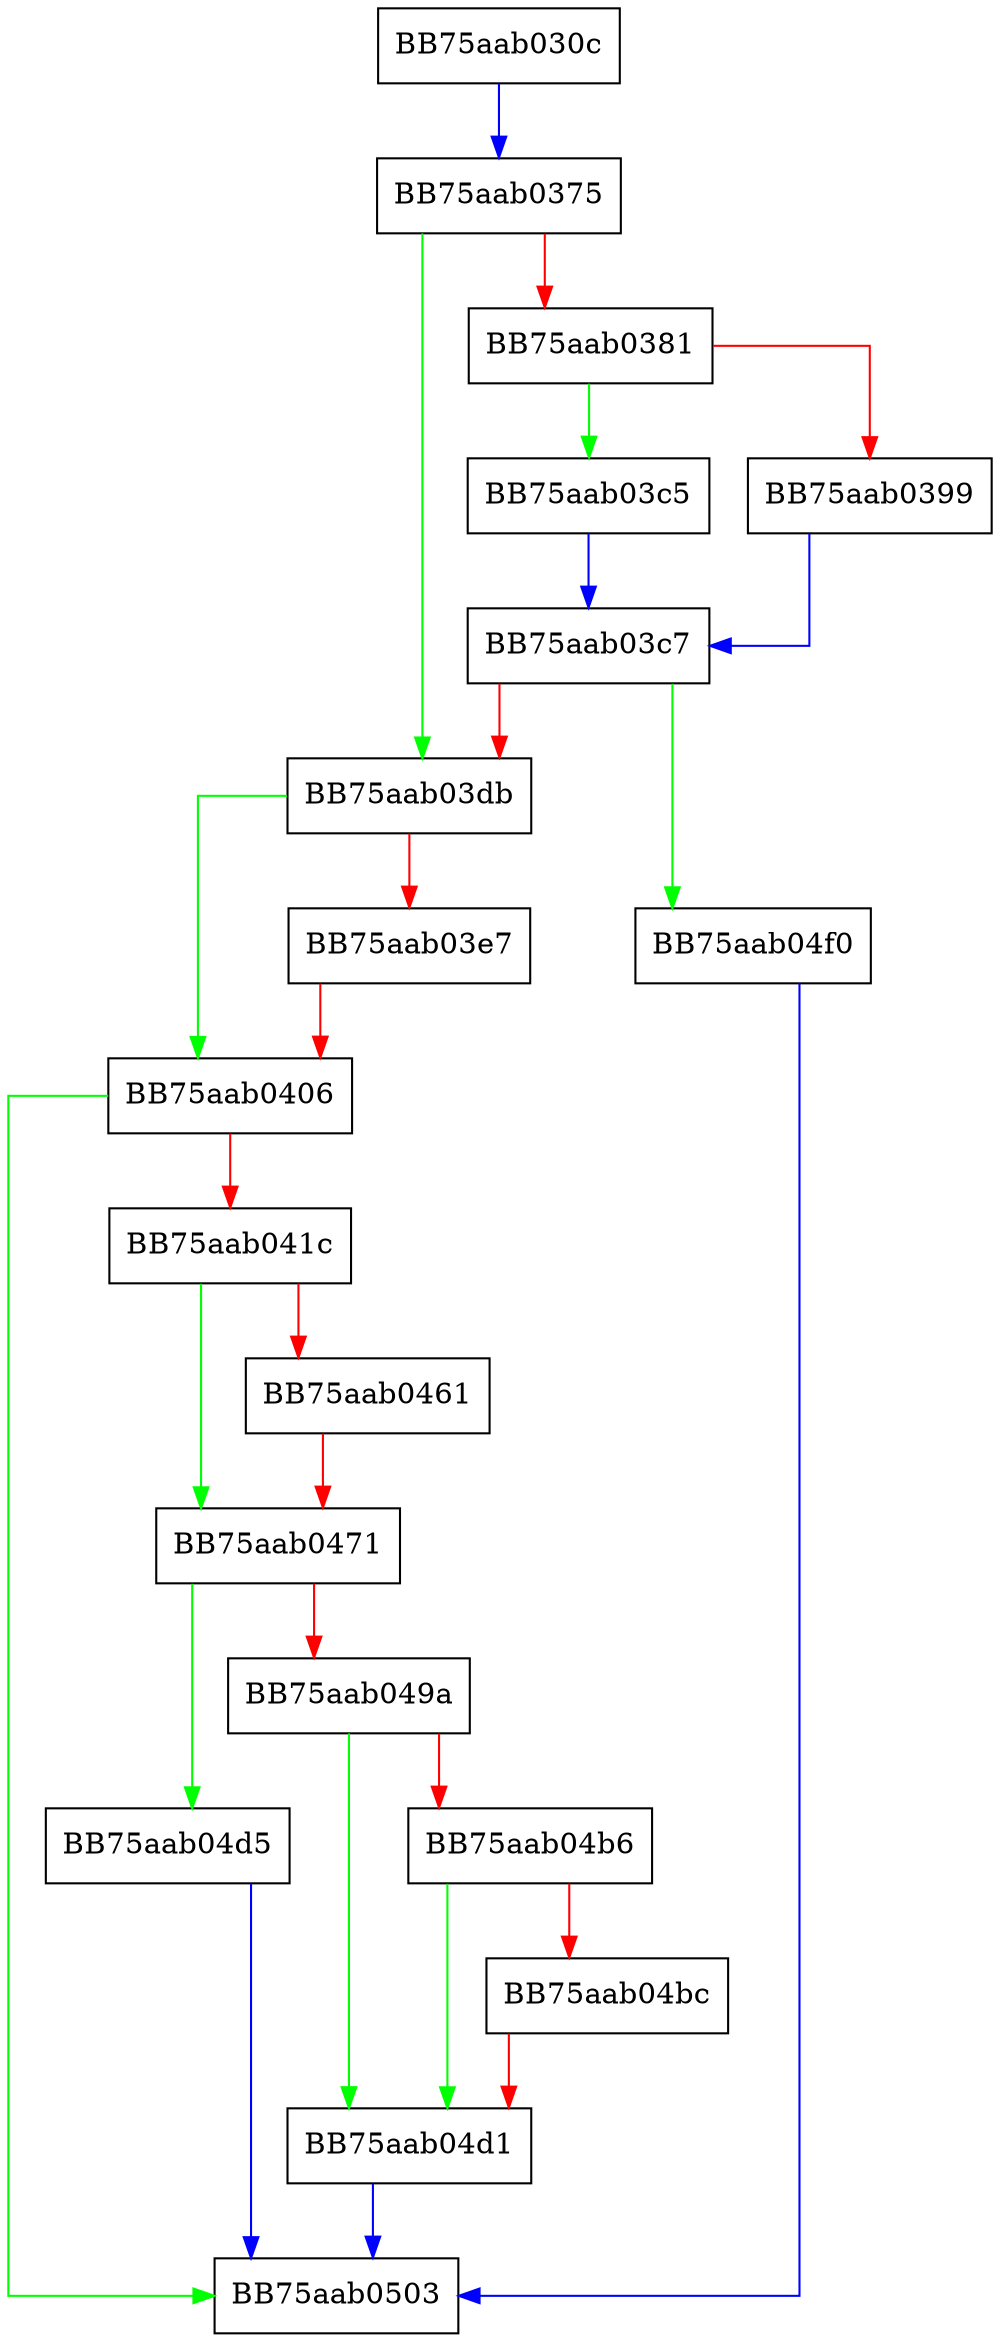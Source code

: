 digraph GetFirst {
  node [shape="box"];
  graph [splines=ortho];
  BB75aab030c -> BB75aab0375 [color="blue"];
  BB75aab0375 -> BB75aab03db [color="green"];
  BB75aab0375 -> BB75aab0381 [color="red"];
  BB75aab0381 -> BB75aab03c5 [color="green"];
  BB75aab0381 -> BB75aab0399 [color="red"];
  BB75aab0399 -> BB75aab03c7 [color="blue"];
  BB75aab03c5 -> BB75aab03c7 [color="blue"];
  BB75aab03c7 -> BB75aab04f0 [color="green"];
  BB75aab03c7 -> BB75aab03db [color="red"];
  BB75aab03db -> BB75aab0406 [color="green"];
  BB75aab03db -> BB75aab03e7 [color="red"];
  BB75aab03e7 -> BB75aab0406 [color="red"];
  BB75aab0406 -> BB75aab0503 [color="green"];
  BB75aab0406 -> BB75aab041c [color="red"];
  BB75aab041c -> BB75aab0471 [color="green"];
  BB75aab041c -> BB75aab0461 [color="red"];
  BB75aab0461 -> BB75aab0471 [color="red"];
  BB75aab0471 -> BB75aab04d5 [color="green"];
  BB75aab0471 -> BB75aab049a [color="red"];
  BB75aab049a -> BB75aab04d1 [color="green"];
  BB75aab049a -> BB75aab04b6 [color="red"];
  BB75aab04b6 -> BB75aab04d1 [color="green"];
  BB75aab04b6 -> BB75aab04bc [color="red"];
  BB75aab04bc -> BB75aab04d1 [color="red"];
  BB75aab04d1 -> BB75aab0503 [color="blue"];
  BB75aab04d5 -> BB75aab0503 [color="blue"];
  BB75aab04f0 -> BB75aab0503 [color="blue"];
}